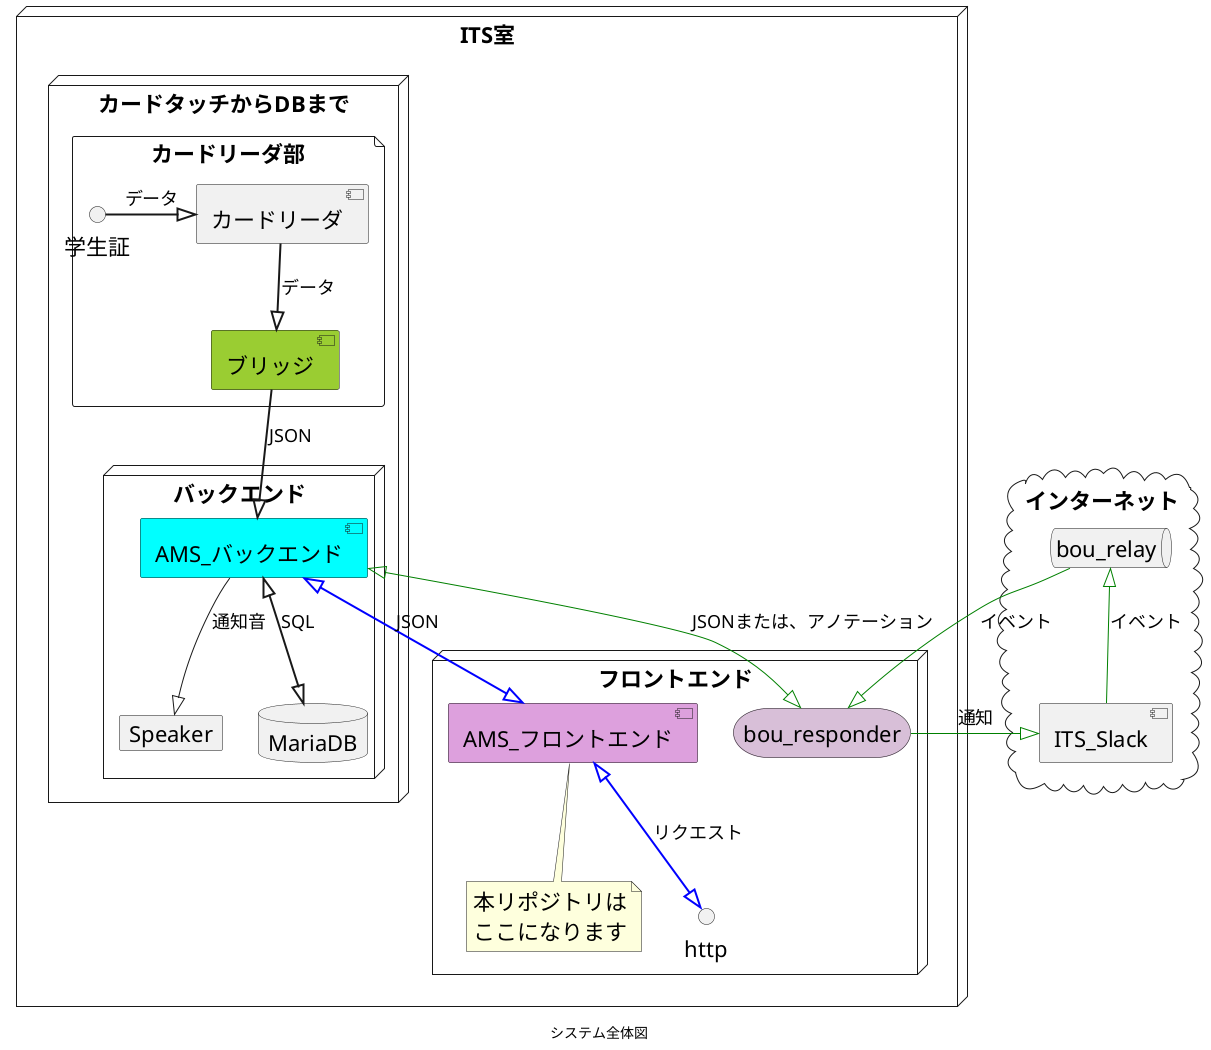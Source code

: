@startuml AMS_API

skinparam DefaultFontName メイリオ
skinparam DefaultFontSize 22
skinparam ArrowFontSize 18

caption システム全体図

node ITS室{
    node カードタッチからDBまで {
        file カードリーダ部{
            interface 学生証
            [カードリーダ]
            [ブリッジ] #YellowGreen
        }
        node バックエンド {
            [AMS_バックエンド] #Aqua
            database MariaDB
            card Speaker
        }
    }

    node フロントエンド {
        [AMS_フロントエンド] #plum
        note bottom: 本リポジトリは\nここになります
        storage bou_responder #Thistle
        interface http
    }
}
cloud インターネット {
    [ITS_Slack]
    queue bou_relay
}

' レイアウト調整
ITS室 -[hidden]right-> インターネット
MariaDB -[hidden]left-> Speaker
[ITS_Slack] -[hidden]up-> bou_relay

' カードリーダ&バックエンド部
学生証 =^ [カードリーダ]: データ
[カードリーダ] ==^ [ブリッジ]: データ
[ブリッジ] ==^ [AMS_バックエンド]: JSON
[AMS_バックエンド] ^==^ MariaDB: SQL
[AMS_バックエンド] --^ Speaker: 通知音

' フロンドエンド部
[AMS_バックエンド] ^=[#blue]=^ [AMS_フロントエンド]: JSON
[AMS_バックエンド] ^-[#green]-^ [bou_responder]: JSONまたは、アノテーション
[AMS_フロントエンド] ^=[#blue]=^ http : リクエスト

' インターネット部
[bou_responder] -[#green]-^ [ITS_Slack]: 通知
[ITS_Slack] -[#green]-^ [bou_relay]: イベント
[bou_relay] -[#green]-^ [bou_responder]: イベント

@enduml
